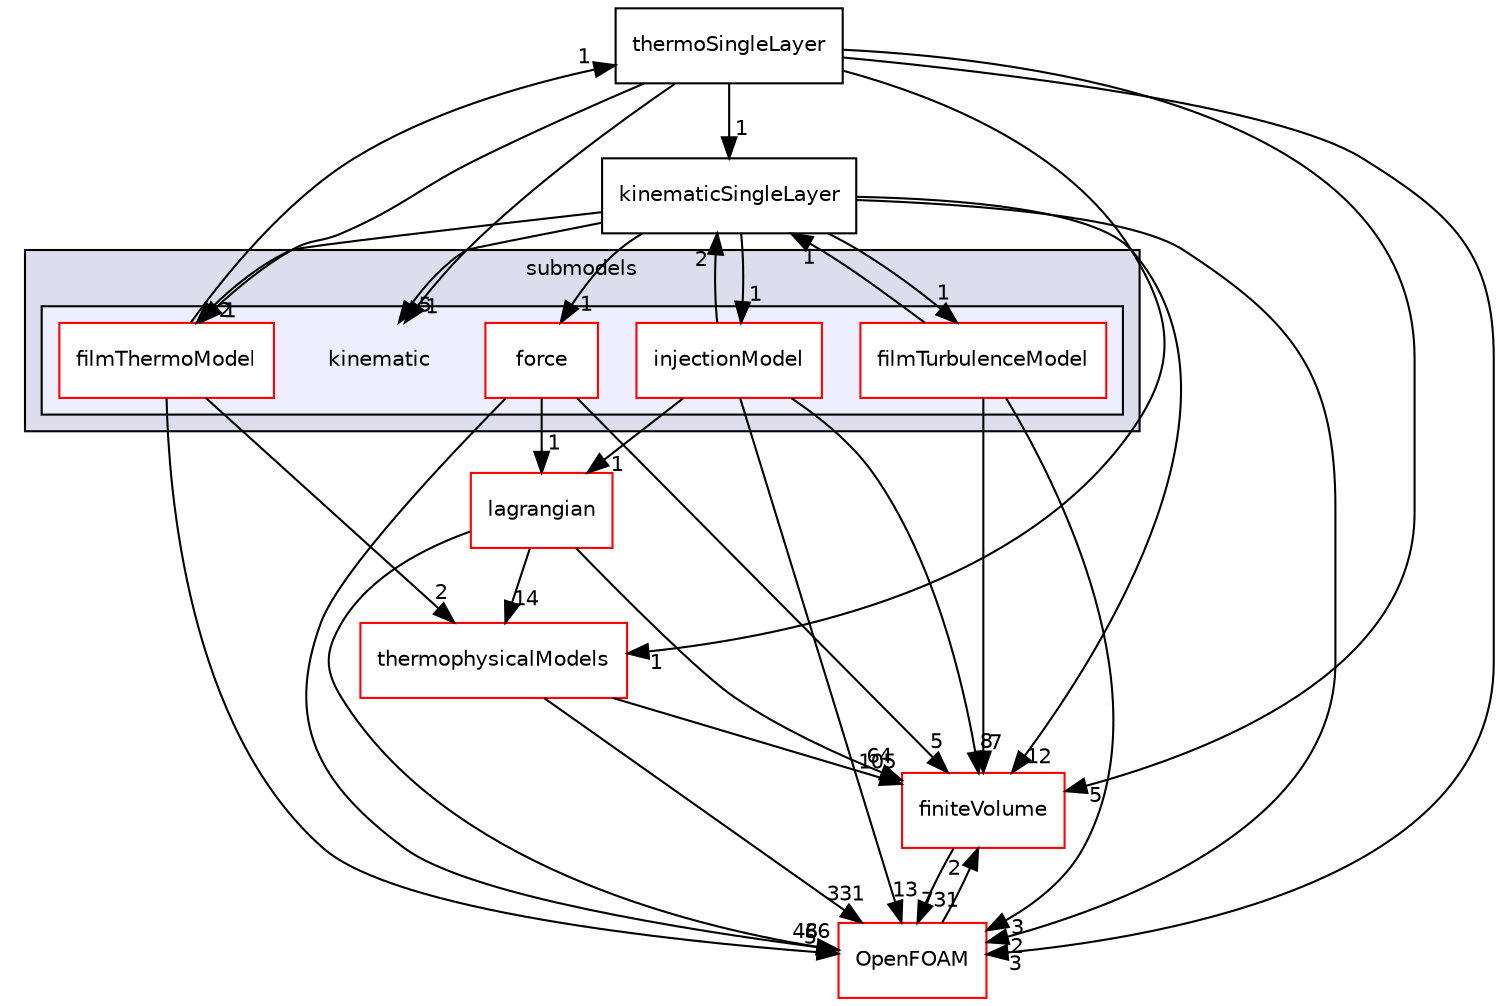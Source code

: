 digraph "src/regionModels/surfaceFilmModels/submodels/kinematic" {
  bgcolor=transparent;
  compound=true
  node [ fontsize="10", fontname="Helvetica"];
  edge [ labelfontsize="10", labelfontname="Helvetica"];
  subgraph clusterdir_1a2449bf10d166cb32b637bb1f2c8120 {
    graph [ bgcolor="#ddddee", pencolor="black", label="submodels" fontname="Helvetica", fontsize="10", URL="dir_1a2449bf10d166cb32b637bb1f2c8120.html"]
  subgraph clusterdir_748187a7aee928611e312f378f23d627 {
    graph [ bgcolor="#eeeeff", pencolor="black", label="" URL="dir_748187a7aee928611e312f378f23d627.html"];
    dir_748187a7aee928611e312f378f23d627 [shape=plaintext label="kinematic"];
    dir_316ed8c8c990b1f605656b6abeafc157 [shape=box label="filmThermoModel" color="red" fillcolor="white" style="filled" URL="dir_316ed8c8c990b1f605656b6abeafc157.html"];
    dir_2b2dea865c84b31052d0fc43d896a5fc [shape=box label="filmTurbulenceModel" color="red" fillcolor="white" style="filled" URL="dir_2b2dea865c84b31052d0fc43d896a5fc.html"];
    dir_6e1c174345a149ebf9cf672121689ca3 [shape=box label="force" color="red" fillcolor="white" style="filled" URL="dir_6e1c174345a149ebf9cf672121689ca3.html"];
    dir_052a15cd963399c64c4750aa932b2703 [shape=box label="injectionModel" color="red" fillcolor="white" style="filled" URL="dir_052a15cd963399c64c4750aa932b2703.html"];
  }
  }
  dir_9bd15774b555cf7259a6fa18f99fe99b [shape=box label="finiteVolume" color="red" URL="dir_9bd15774b555cf7259a6fa18f99fe99b.html"];
  dir_1c60e658c3548753b29433c6c9718fd3 [shape=box label="kinematicSingleLayer" URL="dir_1c60e658c3548753b29433c6c9718fd3.html"];
  dir_ace9ddf4436ac19d16c24b262d3e197b [shape=box label="thermoSingleLayer" URL="dir_ace9ddf4436ac19d16c24b262d3e197b.html"];
  dir_2778d089ec5c4f66810b11f753867003 [shape=box label="thermophysicalModels" color="red" URL="dir_2778d089ec5c4f66810b11f753867003.html"];
  dir_c5473ff19b20e6ec4dfe5c310b3778a8 [shape=box label="OpenFOAM" color="red" URL="dir_c5473ff19b20e6ec4dfe5c310b3778a8.html"];
  dir_f8c25efc4b6f6a8502a42d5af7554d23 [shape=box label="lagrangian" color="red" URL="dir_f8c25efc4b6f6a8502a42d5af7554d23.html"];
  dir_9bd15774b555cf7259a6fa18f99fe99b->dir_c5473ff19b20e6ec4dfe5c310b3778a8 [headlabel="731", labeldistance=1.5 headhref="dir_000894_001887.html"];
  dir_1c60e658c3548753b29433c6c9718fd3->dir_9bd15774b555cf7259a6fa18f99fe99b [headlabel="12", labeldistance=1.5 headhref="dir_002545_000894.html"];
  dir_1c60e658c3548753b29433c6c9718fd3->dir_2b2dea865c84b31052d0fc43d896a5fc [headlabel="1", labeldistance=1.5 headhref="dir_002545_000750.html"];
  dir_1c60e658c3548753b29433c6c9718fd3->dir_052a15cd963399c64c4750aa932b2703 [headlabel="1", labeldistance=1.5 headhref="dir_002545_002557.html"];
  dir_1c60e658c3548753b29433c6c9718fd3->dir_316ed8c8c990b1f605656b6abeafc157 [headlabel="2", labeldistance=1.5 headhref="dir_002545_002547.html"];
  dir_1c60e658c3548753b29433c6c9718fd3->dir_6e1c174345a149ebf9cf672121689ca3 [headlabel="1", labeldistance=1.5 headhref="dir_002545_002552.html"];
  dir_1c60e658c3548753b29433c6c9718fd3->dir_c5473ff19b20e6ec4dfe5c310b3778a8 [headlabel="2", labeldistance=1.5 headhref="dir_002545_001887.html"];
  dir_1c60e658c3548753b29433c6c9718fd3->dir_748187a7aee928611e312f378f23d627 [headlabel="5", labeldistance=1.5 headhref="dir_002545_000749.html"];
  dir_2b2dea865c84b31052d0fc43d896a5fc->dir_9bd15774b555cf7259a6fa18f99fe99b [headlabel="7", labeldistance=1.5 headhref="dir_000750_000894.html"];
  dir_2b2dea865c84b31052d0fc43d896a5fc->dir_1c60e658c3548753b29433c6c9718fd3 [headlabel="1", labeldistance=1.5 headhref="dir_000750_002545.html"];
  dir_2b2dea865c84b31052d0fc43d896a5fc->dir_c5473ff19b20e6ec4dfe5c310b3778a8 [headlabel="3", labeldistance=1.5 headhref="dir_000750_001887.html"];
  dir_052a15cd963399c64c4750aa932b2703->dir_9bd15774b555cf7259a6fa18f99fe99b [headlabel="8", labeldistance=1.5 headhref="dir_002557_000894.html"];
  dir_052a15cd963399c64c4750aa932b2703->dir_1c60e658c3548753b29433c6c9718fd3 [headlabel="2", labeldistance=1.5 headhref="dir_002557_002545.html"];
  dir_052a15cd963399c64c4750aa932b2703->dir_c5473ff19b20e6ec4dfe5c310b3778a8 [headlabel="13", labeldistance=1.5 headhref="dir_002557_001887.html"];
  dir_052a15cd963399c64c4750aa932b2703->dir_f8c25efc4b6f6a8502a42d5af7554d23 [headlabel="1", labeldistance=1.5 headhref="dir_002557_001354.html"];
  dir_316ed8c8c990b1f605656b6abeafc157->dir_ace9ddf4436ac19d16c24b262d3e197b [headlabel="1", labeldistance=1.5 headhref="dir_002547_002586.html"];
  dir_316ed8c8c990b1f605656b6abeafc157->dir_2778d089ec5c4f66810b11f753867003 [headlabel="2", labeldistance=1.5 headhref="dir_002547_001228.html"];
  dir_316ed8c8c990b1f605656b6abeafc157->dir_c5473ff19b20e6ec4dfe5c310b3778a8 [headlabel="5", labeldistance=1.5 headhref="dir_002547_001887.html"];
  dir_ace9ddf4436ac19d16c24b262d3e197b->dir_9bd15774b555cf7259a6fa18f99fe99b [headlabel="5", labeldistance=1.5 headhref="dir_002586_000894.html"];
  dir_ace9ddf4436ac19d16c24b262d3e197b->dir_1c60e658c3548753b29433c6c9718fd3 [headlabel="1", labeldistance=1.5 headhref="dir_002586_002545.html"];
  dir_ace9ddf4436ac19d16c24b262d3e197b->dir_316ed8c8c990b1f605656b6abeafc157 [headlabel="1", labeldistance=1.5 headhref="dir_002586_002547.html"];
  dir_ace9ddf4436ac19d16c24b262d3e197b->dir_2778d089ec5c4f66810b11f753867003 [headlabel="1", labeldistance=1.5 headhref="dir_002586_001228.html"];
  dir_ace9ddf4436ac19d16c24b262d3e197b->dir_c5473ff19b20e6ec4dfe5c310b3778a8 [headlabel="3", labeldistance=1.5 headhref="dir_002586_001887.html"];
  dir_ace9ddf4436ac19d16c24b262d3e197b->dir_748187a7aee928611e312f378f23d627 [headlabel="1", labeldistance=1.5 headhref="dir_002586_000749.html"];
  dir_6e1c174345a149ebf9cf672121689ca3->dir_9bd15774b555cf7259a6fa18f99fe99b [headlabel="5", labeldistance=1.5 headhref="dir_002552_000894.html"];
  dir_6e1c174345a149ebf9cf672121689ca3->dir_c5473ff19b20e6ec4dfe5c310b3778a8 [headlabel="6", labeldistance=1.5 headhref="dir_002552_001887.html"];
  dir_6e1c174345a149ebf9cf672121689ca3->dir_f8c25efc4b6f6a8502a42d5af7554d23 [headlabel="1", labeldistance=1.5 headhref="dir_002552_001354.html"];
  dir_2778d089ec5c4f66810b11f753867003->dir_9bd15774b555cf7259a6fa18f99fe99b [headlabel="105", labeldistance=1.5 headhref="dir_001228_000894.html"];
  dir_2778d089ec5c4f66810b11f753867003->dir_c5473ff19b20e6ec4dfe5c310b3778a8 [headlabel="331", labeldistance=1.5 headhref="dir_001228_001887.html"];
  dir_c5473ff19b20e6ec4dfe5c310b3778a8->dir_9bd15774b555cf7259a6fa18f99fe99b [headlabel="2", labeldistance=1.5 headhref="dir_001887_000894.html"];
  dir_f8c25efc4b6f6a8502a42d5af7554d23->dir_9bd15774b555cf7259a6fa18f99fe99b [headlabel="64", labeldistance=1.5 headhref="dir_001354_000894.html"];
  dir_f8c25efc4b6f6a8502a42d5af7554d23->dir_2778d089ec5c4f66810b11f753867003 [headlabel="14", labeldistance=1.5 headhref="dir_001354_001228.html"];
  dir_f8c25efc4b6f6a8502a42d5af7554d23->dir_c5473ff19b20e6ec4dfe5c310b3778a8 [headlabel="436", labeldistance=1.5 headhref="dir_001354_001887.html"];
}
